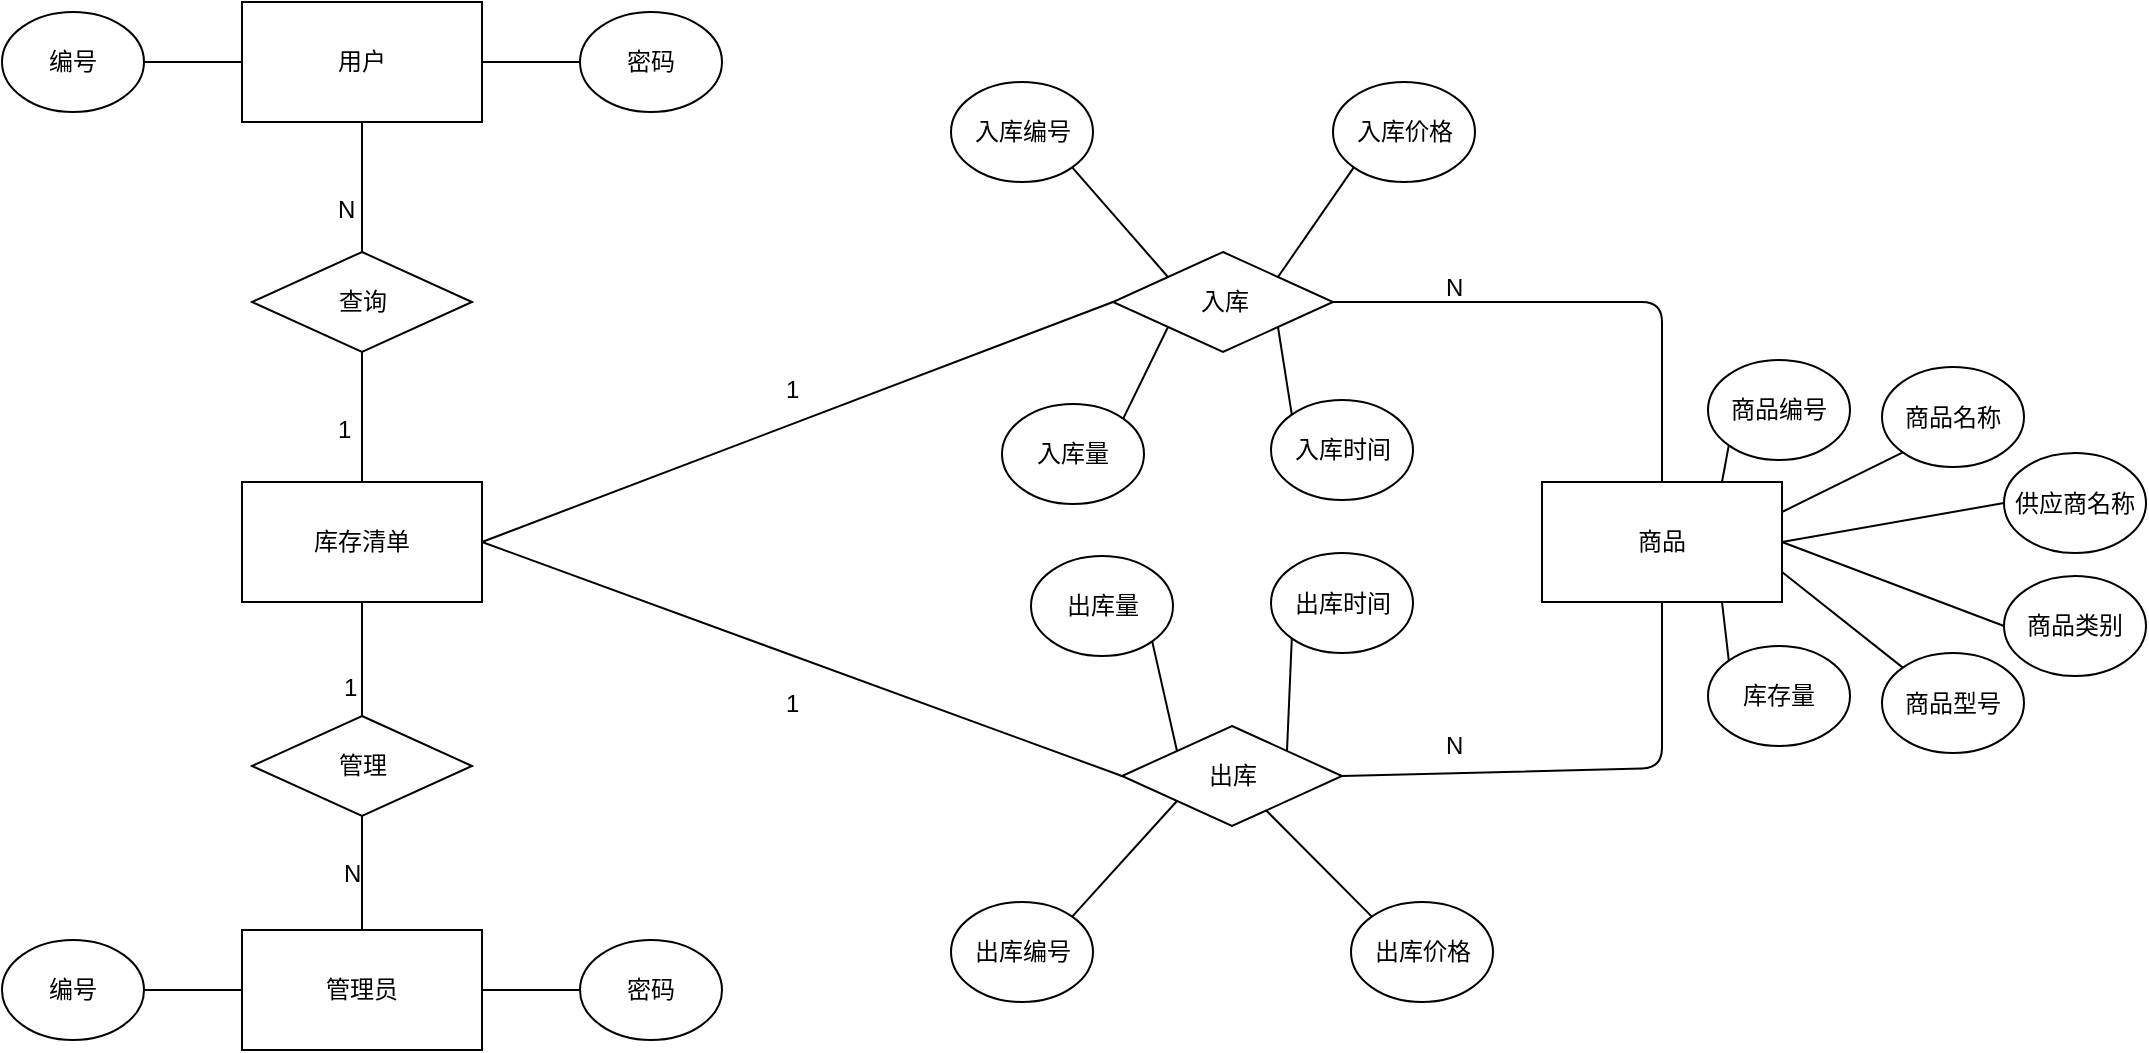 <mxfile version="10.6.9" type="github"><diagram id="LNgAxdbaq-rOd6WckhyW" name="Page-1"><mxGraphModel dx="1200" dy="646" grid="1" gridSize="10" guides="1" tooltips="1" connect="1" arrows="1" fold="1" page="1" pageScale="1" pageWidth="827" pageHeight="1169" math="0" shadow="0"><root><mxCell id="0"/><mxCell id="1" parent="0"/><mxCell id="6dEca3SVpXxYfFgedfmg-1" value="用户" style="rounded=0;whiteSpace=wrap;html=1;" vertex="1" parent="1"><mxGeometry x="160" y="40" width="120" height="60" as="geometry"/></mxCell><mxCell id="6dEca3SVpXxYfFgedfmg-2" value="查询" style="shape=rhombus;html=1;dashed=0;whitespace=wrap;perimeter=rhombusPerimeter;" vertex="1" parent="1"><mxGeometry x="165" y="165" width="110" height="50" as="geometry"/></mxCell><mxCell id="6dEca3SVpXxYfFgedfmg-77" style="edgeStyle=orthogonalEdgeStyle;rounded=0;orthogonalLoop=1;jettySize=auto;html=1;exitX=1;exitY=0.5;exitDx=0;exitDy=0;" edge="1" parent="1" source="6dEca3SVpXxYfFgedfmg-3"><mxGeometry relative="1" as="geometry"><mxPoint x="280" y="309.714" as="targetPoint"/></mxGeometry></mxCell><mxCell id="6dEca3SVpXxYfFgedfmg-3" value="库存清单" style="rounded=0;whiteSpace=wrap;html=1;" vertex="1" parent="1"><mxGeometry x="160" y="280" width="120" height="60" as="geometry"/></mxCell><mxCell id="6dEca3SVpXxYfFgedfmg-4" value="管理员" style="rounded=0;whiteSpace=wrap;html=1;" vertex="1" parent="1"><mxGeometry x="160" y="504" width="120" height="60" as="geometry"/></mxCell><mxCell id="6dEca3SVpXxYfFgedfmg-5" value="管理" style="shape=rhombus;html=1;dashed=0;whitespace=wrap;perimeter=rhombusPerimeter;" vertex="1" parent="1"><mxGeometry x="165" y="397" width="110" height="50" as="geometry"/></mxCell><mxCell id="6dEca3SVpXxYfFgedfmg-6" value="" style="endArrow=none;html=1;exitX=0.5;exitY=0;exitDx=0;exitDy=0;entryX=0.5;entryY=1;entryDx=0;entryDy=0;" edge="1" parent="1" source="6dEca3SVpXxYfFgedfmg-4" target="6dEca3SVpXxYfFgedfmg-5"><mxGeometry width="50" height="50" relative="1" as="geometry"><mxPoint x="160" y="500" as="sourcePoint"/><mxPoint x="280" y="460" as="targetPoint"/></mxGeometry></mxCell><mxCell id="6dEca3SVpXxYfFgedfmg-7" value="" style="endArrow=none;html=1;exitX=0.5;exitY=0;exitDx=0;exitDy=0;entryX=0.5;entryY=1;entryDx=0;entryDy=0;" edge="1" parent="1" source="6dEca3SVpXxYfFgedfmg-5" target="6dEca3SVpXxYfFgedfmg-3"><mxGeometry width="50" height="50" relative="1" as="geometry"><mxPoint x="330" y="400" as="sourcePoint"/><mxPoint x="380" y="350" as="targetPoint"/></mxGeometry></mxCell><mxCell id="6dEca3SVpXxYfFgedfmg-8" value="" style="endArrow=none;html=1;exitX=0.5;exitY=0;exitDx=0;exitDy=0;entryX=0.5;entryY=1;entryDx=0;entryDy=0;" edge="1" parent="1" source="6dEca3SVpXxYfFgedfmg-3" target="6dEca3SVpXxYfFgedfmg-2"><mxGeometry width="50" height="50" relative="1" as="geometry"><mxPoint x="110" y="250" as="sourcePoint"/><mxPoint x="160" y="200" as="targetPoint"/></mxGeometry></mxCell><mxCell id="6dEca3SVpXxYfFgedfmg-9" value="" style="endArrow=none;html=1;exitX=0.5;exitY=0;exitDx=0;exitDy=0;entryX=0.5;entryY=1;entryDx=0;entryDy=0;" edge="1" parent="1" source="6dEca3SVpXxYfFgedfmg-2" target="6dEca3SVpXxYfFgedfmg-1"><mxGeometry width="50" height="50" relative="1" as="geometry"><mxPoint x="300" y="160" as="sourcePoint"/><mxPoint x="350" y="110" as="targetPoint"/></mxGeometry></mxCell><mxCell id="6dEca3SVpXxYfFgedfmg-10" value="N" style="text;html=1;resizable=0;points=[];autosize=1;align=left;verticalAlign=top;spacingTop=-4;" vertex="1" parent="1"><mxGeometry x="206" y="134" width="20" height="20" as="geometry"/></mxCell><mxCell id="6dEca3SVpXxYfFgedfmg-11" value="1" style="text;html=1;resizable=0;points=[];autosize=1;align=left;verticalAlign=top;spacingTop=-4;" vertex="1" parent="1"><mxGeometry x="206" y="244" width="20" height="20" as="geometry"/></mxCell><mxCell id="6dEca3SVpXxYfFgedfmg-12" value="1" style="text;html=1;resizable=0;points=[];autosize=1;align=left;verticalAlign=top;spacingTop=-4;" vertex="1" parent="1"><mxGeometry x="209" y="373" width="20" height="20" as="geometry"/></mxCell><mxCell id="6dEca3SVpXxYfFgedfmg-13" value="N" style="text;html=1;resizable=0;points=[];autosize=1;align=left;verticalAlign=top;spacingTop=-4;" vertex="1" parent="1"><mxGeometry x="209" y="465.5" width="20" height="20" as="geometry"/></mxCell><mxCell id="6dEca3SVpXxYfFgedfmg-14" value="入库" style="shape=rhombus;html=1;dashed=0;whitespace=wrap;perimeter=rhombusPerimeter;" vertex="1" parent="1"><mxGeometry x="595.5" y="165" width="110" height="50" as="geometry"/></mxCell><mxCell id="6dEca3SVpXxYfFgedfmg-15" value="出库" style="shape=rhombus;html=1;dashed=0;whitespace=wrap;perimeter=rhombusPerimeter;" vertex="1" parent="1"><mxGeometry x="600" y="402" width="110" height="50" as="geometry"/></mxCell><mxCell id="6dEca3SVpXxYfFgedfmg-16" value="" style="endArrow=none;html=1;exitX=1;exitY=0.5;exitDx=0;exitDy=0;entryX=0;entryY=0.5;entryDx=0;entryDy=0;" edge="1" parent="1" source="6dEca3SVpXxYfFgedfmg-3" target="6dEca3SVpXxYfFgedfmg-14"><mxGeometry width="50" height="50" relative="1" as="geometry"><mxPoint x="340" y="330" as="sourcePoint"/><mxPoint x="390" y="280" as="targetPoint"/><Array as="points"/></mxGeometry></mxCell><mxCell id="6dEca3SVpXxYfFgedfmg-22" value="商品" style="rounded=0;whiteSpace=wrap;html=1;" vertex="1" parent="1"><mxGeometry x="810" y="280" width="120" height="60" as="geometry"/></mxCell><mxCell id="6dEca3SVpXxYfFgedfmg-25" value="" style="endArrow=none;html=1;entryX=0.5;entryY=1;entryDx=0;entryDy=0;exitX=1;exitY=0.5;exitDx=0;exitDy=0;" edge="1" parent="1" source="6dEca3SVpXxYfFgedfmg-15" target="6dEca3SVpXxYfFgedfmg-22"><mxGeometry width="50" height="50" relative="1" as="geometry"><mxPoint x="720" y="450" as="sourcePoint"/><mxPoint x="815.714" y="422.571" as="targetPoint"/><Array as="points"><mxPoint x="870" y="423"/></Array></mxGeometry></mxCell><mxCell id="6dEca3SVpXxYfFgedfmg-27" value="" style="endArrow=none;html=1;entryX=0.5;entryY=0;entryDx=0;entryDy=0;exitX=1;exitY=0.5;exitDx=0;exitDy=0;" edge="1" parent="1" source="6dEca3SVpXxYfFgedfmg-14" target="6dEca3SVpXxYfFgedfmg-22"><mxGeometry width="50" height="50" relative="1" as="geometry"><mxPoint x="770" y="220" as="sourcePoint"/><mxPoint x="815.714" y="189.714" as="targetPoint"/><Array as="points"><mxPoint x="870" y="190"/></Array></mxGeometry></mxCell><mxCell id="6dEca3SVpXxYfFgedfmg-29" value="1" style="text;html=1;resizable=0;points=[];autosize=1;align=left;verticalAlign=top;spacingTop=-4;" vertex="1" parent="1"><mxGeometry x="430" y="224" width="20" height="20" as="geometry"/></mxCell><mxCell id="6dEca3SVpXxYfFgedfmg-31" value="1" style="text;html=1;resizable=0;points=[];autosize=1;align=left;verticalAlign=top;spacingTop=-4;" vertex="1" parent="1"><mxGeometry x="430" y="380.5" width="20" height="20" as="geometry"/></mxCell><mxCell id="6dEca3SVpXxYfFgedfmg-33" value="N" style="text;html=1;resizable=0;points=[];autosize=1;align=left;verticalAlign=top;spacingTop=-4;" vertex="1" parent="1"><mxGeometry x="760" y="173" width="20" height="20" as="geometry"/></mxCell><mxCell id="6dEca3SVpXxYfFgedfmg-36" value="N" style="text;html=1;resizable=0;points=[];autosize=1;align=left;verticalAlign=top;spacingTop=-4;" vertex="1" parent="1"><mxGeometry x="760" y="402" width="20" height="20" as="geometry"/></mxCell><mxCell id="6dEca3SVpXxYfFgedfmg-37" value="编号" style="ellipse;whiteSpace=wrap;html=1;" vertex="1" parent="1"><mxGeometry x="40" y="45" width="71" height="50" as="geometry"/></mxCell><mxCell id="6dEca3SVpXxYfFgedfmg-38" value="密码" style="ellipse;whiteSpace=wrap;html=1;" vertex="1" parent="1"><mxGeometry x="329" y="45" width="71" height="50" as="geometry"/></mxCell><mxCell id="6dEca3SVpXxYfFgedfmg-39" value="" style="endArrow=none;html=1;exitX=1;exitY=0.5;exitDx=0;exitDy=0;entryX=0;entryY=0.5;entryDx=0;entryDy=0;" edge="1" parent="1" source="6dEca3SVpXxYfFgedfmg-37" target="6dEca3SVpXxYfFgedfmg-1"><mxGeometry width="50" height="50" relative="1" as="geometry"><mxPoint x="120" y="160" as="sourcePoint"/><mxPoint x="170" y="110" as="targetPoint"/></mxGeometry></mxCell><mxCell id="6dEca3SVpXxYfFgedfmg-40" value="" style="endArrow=none;html=1;exitX=1;exitY=0.5;exitDx=0;exitDy=0;entryX=0;entryY=0.5;entryDx=0;entryDy=0;" edge="1" parent="1" source="6dEca3SVpXxYfFgedfmg-1" target="6dEca3SVpXxYfFgedfmg-38"><mxGeometry width="50" height="50" relative="1" as="geometry"><mxPoint x="330" y="140" as="sourcePoint"/><mxPoint x="380" y="90" as="targetPoint"/></mxGeometry></mxCell><mxCell id="6dEca3SVpXxYfFgedfmg-41" value="密码" style="ellipse;whiteSpace=wrap;html=1;" vertex="1" parent="1"><mxGeometry x="329" y="509" width="71" height="50" as="geometry"/></mxCell><mxCell id="6dEca3SVpXxYfFgedfmg-42" value="编号" style="ellipse;whiteSpace=wrap;html=1;" vertex="1" parent="1"><mxGeometry x="40" y="509" width="71" height="50" as="geometry"/></mxCell><mxCell id="6dEca3SVpXxYfFgedfmg-43" value="" style="endArrow=none;html=1;exitX=1;exitY=0.5;exitDx=0;exitDy=0;entryX=0;entryY=0.5;entryDx=0;entryDy=0;" edge="1" parent="1" source="6dEca3SVpXxYfFgedfmg-42" target="6dEca3SVpXxYfFgedfmg-4"><mxGeometry width="50" height="50" relative="1" as="geometry"><mxPoint x="150" y="550" as="sourcePoint"/><mxPoint x="200" y="500" as="targetPoint"/></mxGeometry></mxCell><mxCell id="6dEca3SVpXxYfFgedfmg-44" value="" style="endArrow=none;html=1;exitX=1;exitY=0.5;exitDx=0;exitDy=0;entryX=0;entryY=0.5;entryDx=0;entryDy=0;" edge="1" parent="1" source="6dEca3SVpXxYfFgedfmg-4" target="6dEca3SVpXxYfFgedfmg-41"><mxGeometry width="50" height="50" relative="1" as="geometry"><mxPoint x="300" y="610" as="sourcePoint"/><mxPoint x="350" y="560" as="targetPoint"/></mxGeometry></mxCell><mxCell id="6dEca3SVpXxYfFgedfmg-45" value="入库编号" style="ellipse;whiteSpace=wrap;html=1;" vertex="1" parent="1"><mxGeometry x="514.5" y="80" width="71" height="50" as="geometry"/></mxCell><mxCell id="6dEca3SVpXxYfFgedfmg-47" value="入库价格" style="ellipse;whiteSpace=wrap;html=1;" vertex="1" parent="1"><mxGeometry x="705.5" y="80" width="71" height="50" as="geometry"/></mxCell><mxCell id="6dEca3SVpXxYfFgedfmg-48" value="入库量" style="ellipse;whiteSpace=wrap;html=1;" vertex="1" parent="1"><mxGeometry x="540" y="241" width="71" height="50" as="geometry"/></mxCell><mxCell id="6dEca3SVpXxYfFgedfmg-49" value="入库时间" style="ellipse;whiteSpace=wrap;html=1;" vertex="1" parent="1"><mxGeometry x="674.5" y="239" width="71" height="50" as="geometry"/></mxCell><mxCell id="6dEca3SVpXxYfFgedfmg-50" value="" style="endArrow=none;html=1;exitX=1;exitY=1;exitDx=0;exitDy=0;entryX=0;entryY=0;entryDx=0;entryDy=0;" edge="1" parent="1" source="6dEca3SVpXxYfFgedfmg-45" target="6dEca3SVpXxYfFgedfmg-14"><mxGeometry width="50" height="50" relative="1" as="geometry"><mxPoint x="530" y="260" as="sourcePoint"/><mxPoint x="620.0" y="159.714" as="targetPoint"/></mxGeometry></mxCell><mxCell id="6dEca3SVpXxYfFgedfmg-52" value="" style="endArrow=none;html=1;entryX=0;entryY=1;entryDx=0;entryDy=0;exitX=1;exitY=0;exitDx=0;exitDy=0;" edge="1" parent="1" source="6dEca3SVpXxYfFgedfmg-14" target="6dEca3SVpXxYfFgedfmg-47"><mxGeometry width="50" height="50" relative="1" as="geometry"><mxPoint x="680.0" y="159.714" as="sourcePoint"/><mxPoint x="720" y="140" as="targetPoint"/></mxGeometry></mxCell><mxCell id="6dEca3SVpXxYfFgedfmg-53" value="" style="endArrow=none;html=1;exitX=1;exitY=0;exitDx=0;exitDy=0;entryX=0;entryY=1;entryDx=0;entryDy=0;" edge="1" parent="1" source="6dEca3SVpXxYfFgedfmg-48" target="6dEca3SVpXxYfFgedfmg-14"><mxGeometry width="50" height="50" relative="1" as="geometry"><mxPoint x="590" y="300" as="sourcePoint"/><mxPoint x="650.0" y="219.714" as="targetPoint"/></mxGeometry></mxCell><mxCell id="6dEca3SVpXxYfFgedfmg-54" value="" style="endArrow=none;html=1;exitX=1;exitY=1;exitDx=0;exitDy=0;entryX=0;entryY=0;entryDx=0;entryDy=0;" edge="1" parent="1" source="6dEca3SVpXxYfFgedfmg-14" target="6dEca3SVpXxYfFgedfmg-49"><mxGeometry width="50" height="50" relative="1" as="geometry"><mxPoint x="650.0" y="219.714" as="sourcePoint"/><mxPoint x="680" y="290" as="targetPoint"/></mxGeometry></mxCell><mxCell id="6dEca3SVpXxYfFgedfmg-55" value="出库编号" style="ellipse;whiteSpace=wrap;html=1;" vertex="1" parent="1"><mxGeometry x="514.5" y="490" width="71" height="50" as="geometry"/></mxCell><mxCell id="6dEca3SVpXxYfFgedfmg-57" value="出库价格" style="ellipse;whiteSpace=wrap;html=1;" vertex="1" parent="1"><mxGeometry x="714.5" y="490" width="71" height="50" as="geometry"/></mxCell><mxCell id="6dEca3SVpXxYfFgedfmg-58" value="出库量" style="ellipse;whiteSpace=wrap;html=1;" vertex="1" parent="1"><mxGeometry x="554.5" y="317" width="71" height="50" as="geometry"/></mxCell><mxCell id="6dEca3SVpXxYfFgedfmg-59" value="出库时间" style="ellipse;whiteSpace=wrap;html=1;" vertex="1" parent="1"><mxGeometry x="674.5" y="315.5" width="71" height="50" as="geometry"/></mxCell><mxCell id="6dEca3SVpXxYfFgedfmg-60" value="" style="endArrow=none;html=1;entryX=0;entryY=0;entryDx=0;entryDy=0;exitX=1;exitY=1;exitDx=0;exitDy=0;" edge="1" parent="1" source="6dEca3SVpXxYfFgedfmg-58" target="6dEca3SVpXxYfFgedfmg-15"><mxGeometry width="50" height="50" relative="1" as="geometry"><mxPoint x="590" y="390" as="sourcePoint"/><mxPoint x="650.0" y="392.571" as="targetPoint"/></mxGeometry></mxCell><mxCell id="6dEca3SVpXxYfFgedfmg-61" value="" style="endArrow=none;html=1;exitX=1;exitY=0;exitDx=0;exitDy=0;entryX=0;entryY=1;entryDx=0;entryDy=0;" edge="1" parent="1" source="6dEca3SVpXxYfFgedfmg-15" target="6dEca3SVpXxYfFgedfmg-59"><mxGeometry width="50" height="50" relative="1" as="geometry"><mxPoint x="650.0" y="392.571" as="sourcePoint"/><mxPoint x="720" y="360" as="targetPoint"/></mxGeometry></mxCell><mxCell id="6dEca3SVpXxYfFgedfmg-62" value="" style="endArrow=none;html=1;exitX=1;exitY=0;exitDx=0;exitDy=0;entryX=0;entryY=1;entryDx=0;entryDy=0;" edge="1" parent="1" source="6dEca3SVpXxYfFgedfmg-55" target="6dEca3SVpXxYfFgedfmg-15"><mxGeometry width="50" height="50" relative="1" as="geometry"><mxPoint x="530" y="530" as="sourcePoint"/><mxPoint x="620.0" y="452.571" as="targetPoint"/></mxGeometry></mxCell><mxCell id="6dEca3SVpXxYfFgedfmg-64" value="" style="endArrow=none;html=1;exitX=0;exitY=0;exitDx=0;exitDy=0;" edge="1" parent="1" source="6dEca3SVpXxYfFgedfmg-57" target="6dEca3SVpXxYfFgedfmg-15"><mxGeometry width="50" height="50" relative="1" as="geometry"><mxPoint x="750" y="630" as="sourcePoint"/><mxPoint x="688.571" y="452.571" as="targetPoint"/></mxGeometry></mxCell><mxCell id="6dEca3SVpXxYfFgedfmg-65" value="商品编号" style="ellipse;whiteSpace=wrap;html=1;" vertex="1" parent="1"><mxGeometry x="893" y="219" width="71" height="50" as="geometry"/></mxCell><mxCell id="6dEca3SVpXxYfFgedfmg-66" value="商品名称" style="ellipse;whiteSpace=wrap;html=1;" vertex="1" parent="1"><mxGeometry x="980" y="222.5" width="71" height="50" as="geometry"/></mxCell><mxCell id="6dEca3SVpXxYfFgedfmg-67" value="供应商名称" style="ellipse;whiteSpace=wrap;html=1;" vertex="1" parent="1"><mxGeometry x="1041" y="265.5" width="71" height="50" as="geometry"/></mxCell><mxCell id="6dEca3SVpXxYfFgedfmg-68" value="商品类别" style="ellipse;whiteSpace=wrap;html=1;" vertex="1" parent="1"><mxGeometry x="1041" y="327" width="71" height="50" as="geometry"/></mxCell><mxCell id="6dEca3SVpXxYfFgedfmg-69" value="商品型号" style="ellipse;whiteSpace=wrap;html=1;" vertex="1" parent="1"><mxGeometry x="980" y="365.5" width="71" height="50" as="geometry"/></mxCell><mxCell id="6dEca3SVpXxYfFgedfmg-70" value="库存量" style="ellipse;whiteSpace=wrap;html=1;" vertex="1" parent="1"><mxGeometry x="893" y="362" width="71" height="50" as="geometry"/></mxCell><mxCell id="6dEca3SVpXxYfFgedfmg-71" value="" style="endArrow=none;html=1;exitX=0.75;exitY=0;exitDx=0;exitDy=0;entryX=0;entryY=1;entryDx=0;entryDy=0;" edge="1" parent="1" source="6dEca3SVpXxYfFgedfmg-22" target="6dEca3SVpXxYfFgedfmg-65"><mxGeometry width="50" height="50" relative="1" as="geometry"><mxPoint x="980" y="320" as="sourcePoint"/><mxPoint x="1030" y="270" as="targetPoint"/></mxGeometry></mxCell><mxCell id="6dEca3SVpXxYfFgedfmg-72" value="" style="endArrow=none;html=1;exitX=0.75;exitY=1;exitDx=0;exitDy=0;entryX=0;entryY=0;entryDx=0;entryDy=0;" edge="1" parent="1" source="6dEca3SVpXxYfFgedfmg-22" target="6dEca3SVpXxYfFgedfmg-70"><mxGeometry width="50" height="50" relative="1" as="geometry"><mxPoint x="1000" y="330" as="sourcePoint"/><mxPoint x="1050" y="280" as="targetPoint"/></mxGeometry></mxCell><mxCell id="6dEca3SVpXxYfFgedfmg-73" value="" style="endArrow=none;html=1;exitX=1;exitY=0.25;exitDx=0;exitDy=0;entryX=0;entryY=1;entryDx=0;entryDy=0;" edge="1" parent="1" source="6dEca3SVpXxYfFgedfmg-22" target="6dEca3SVpXxYfFgedfmg-66"><mxGeometry width="50" height="50" relative="1" as="geometry"><mxPoint x="1010" y="340" as="sourcePoint"/><mxPoint x="1060" y="290" as="targetPoint"/></mxGeometry></mxCell><mxCell id="6dEca3SVpXxYfFgedfmg-74" value="" style="endArrow=none;html=1;exitX=1;exitY=0.75;exitDx=0;exitDy=0;entryX=0;entryY=0;entryDx=0;entryDy=0;" edge="1" parent="1" source="6dEca3SVpXxYfFgedfmg-22" target="6dEca3SVpXxYfFgedfmg-69"><mxGeometry width="50" height="50" relative="1" as="geometry"><mxPoint x="980" y="350" as="sourcePoint"/><mxPoint x="1030" y="300" as="targetPoint"/></mxGeometry></mxCell><mxCell id="6dEca3SVpXxYfFgedfmg-75" value="" style="endArrow=none;html=1;entryX=0;entryY=0.5;entryDx=0;entryDy=0;" edge="1" parent="1" target="6dEca3SVpXxYfFgedfmg-68"><mxGeometry width="50" height="50" relative="1" as="geometry"><mxPoint x="930" y="310" as="sourcePoint"/><mxPoint x="1040" y="300" as="targetPoint"/></mxGeometry></mxCell><mxCell id="6dEca3SVpXxYfFgedfmg-76" value="" style="endArrow=none;html=1;exitX=1;exitY=0.5;exitDx=0;exitDy=0;entryX=0;entryY=0.5;entryDx=0;entryDy=0;" edge="1" parent="1" source="6dEca3SVpXxYfFgedfmg-22" target="6dEca3SVpXxYfFgedfmg-67"><mxGeometry width="50" height="50" relative="1" as="geometry"><mxPoint x="930" y="510" as="sourcePoint"/><mxPoint x="980" y="460" as="targetPoint"/></mxGeometry></mxCell><mxCell id="6dEca3SVpXxYfFgedfmg-78" value="" style="endArrow=none;html=1;entryX=1;entryY=0.5;entryDx=0;entryDy=0;exitX=0;exitY=0.5;exitDx=0;exitDy=0;" edge="1" parent="1" source="6dEca3SVpXxYfFgedfmg-15" target="6dEca3SVpXxYfFgedfmg-3"><mxGeometry width="50" height="50" relative="1" as="geometry"><mxPoint x="40" y="640" as="sourcePoint"/><mxPoint x="90" y="590" as="targetPoint"/></mxGeometry></mxCell></root></mxGraphModel></diagram></mxfile>